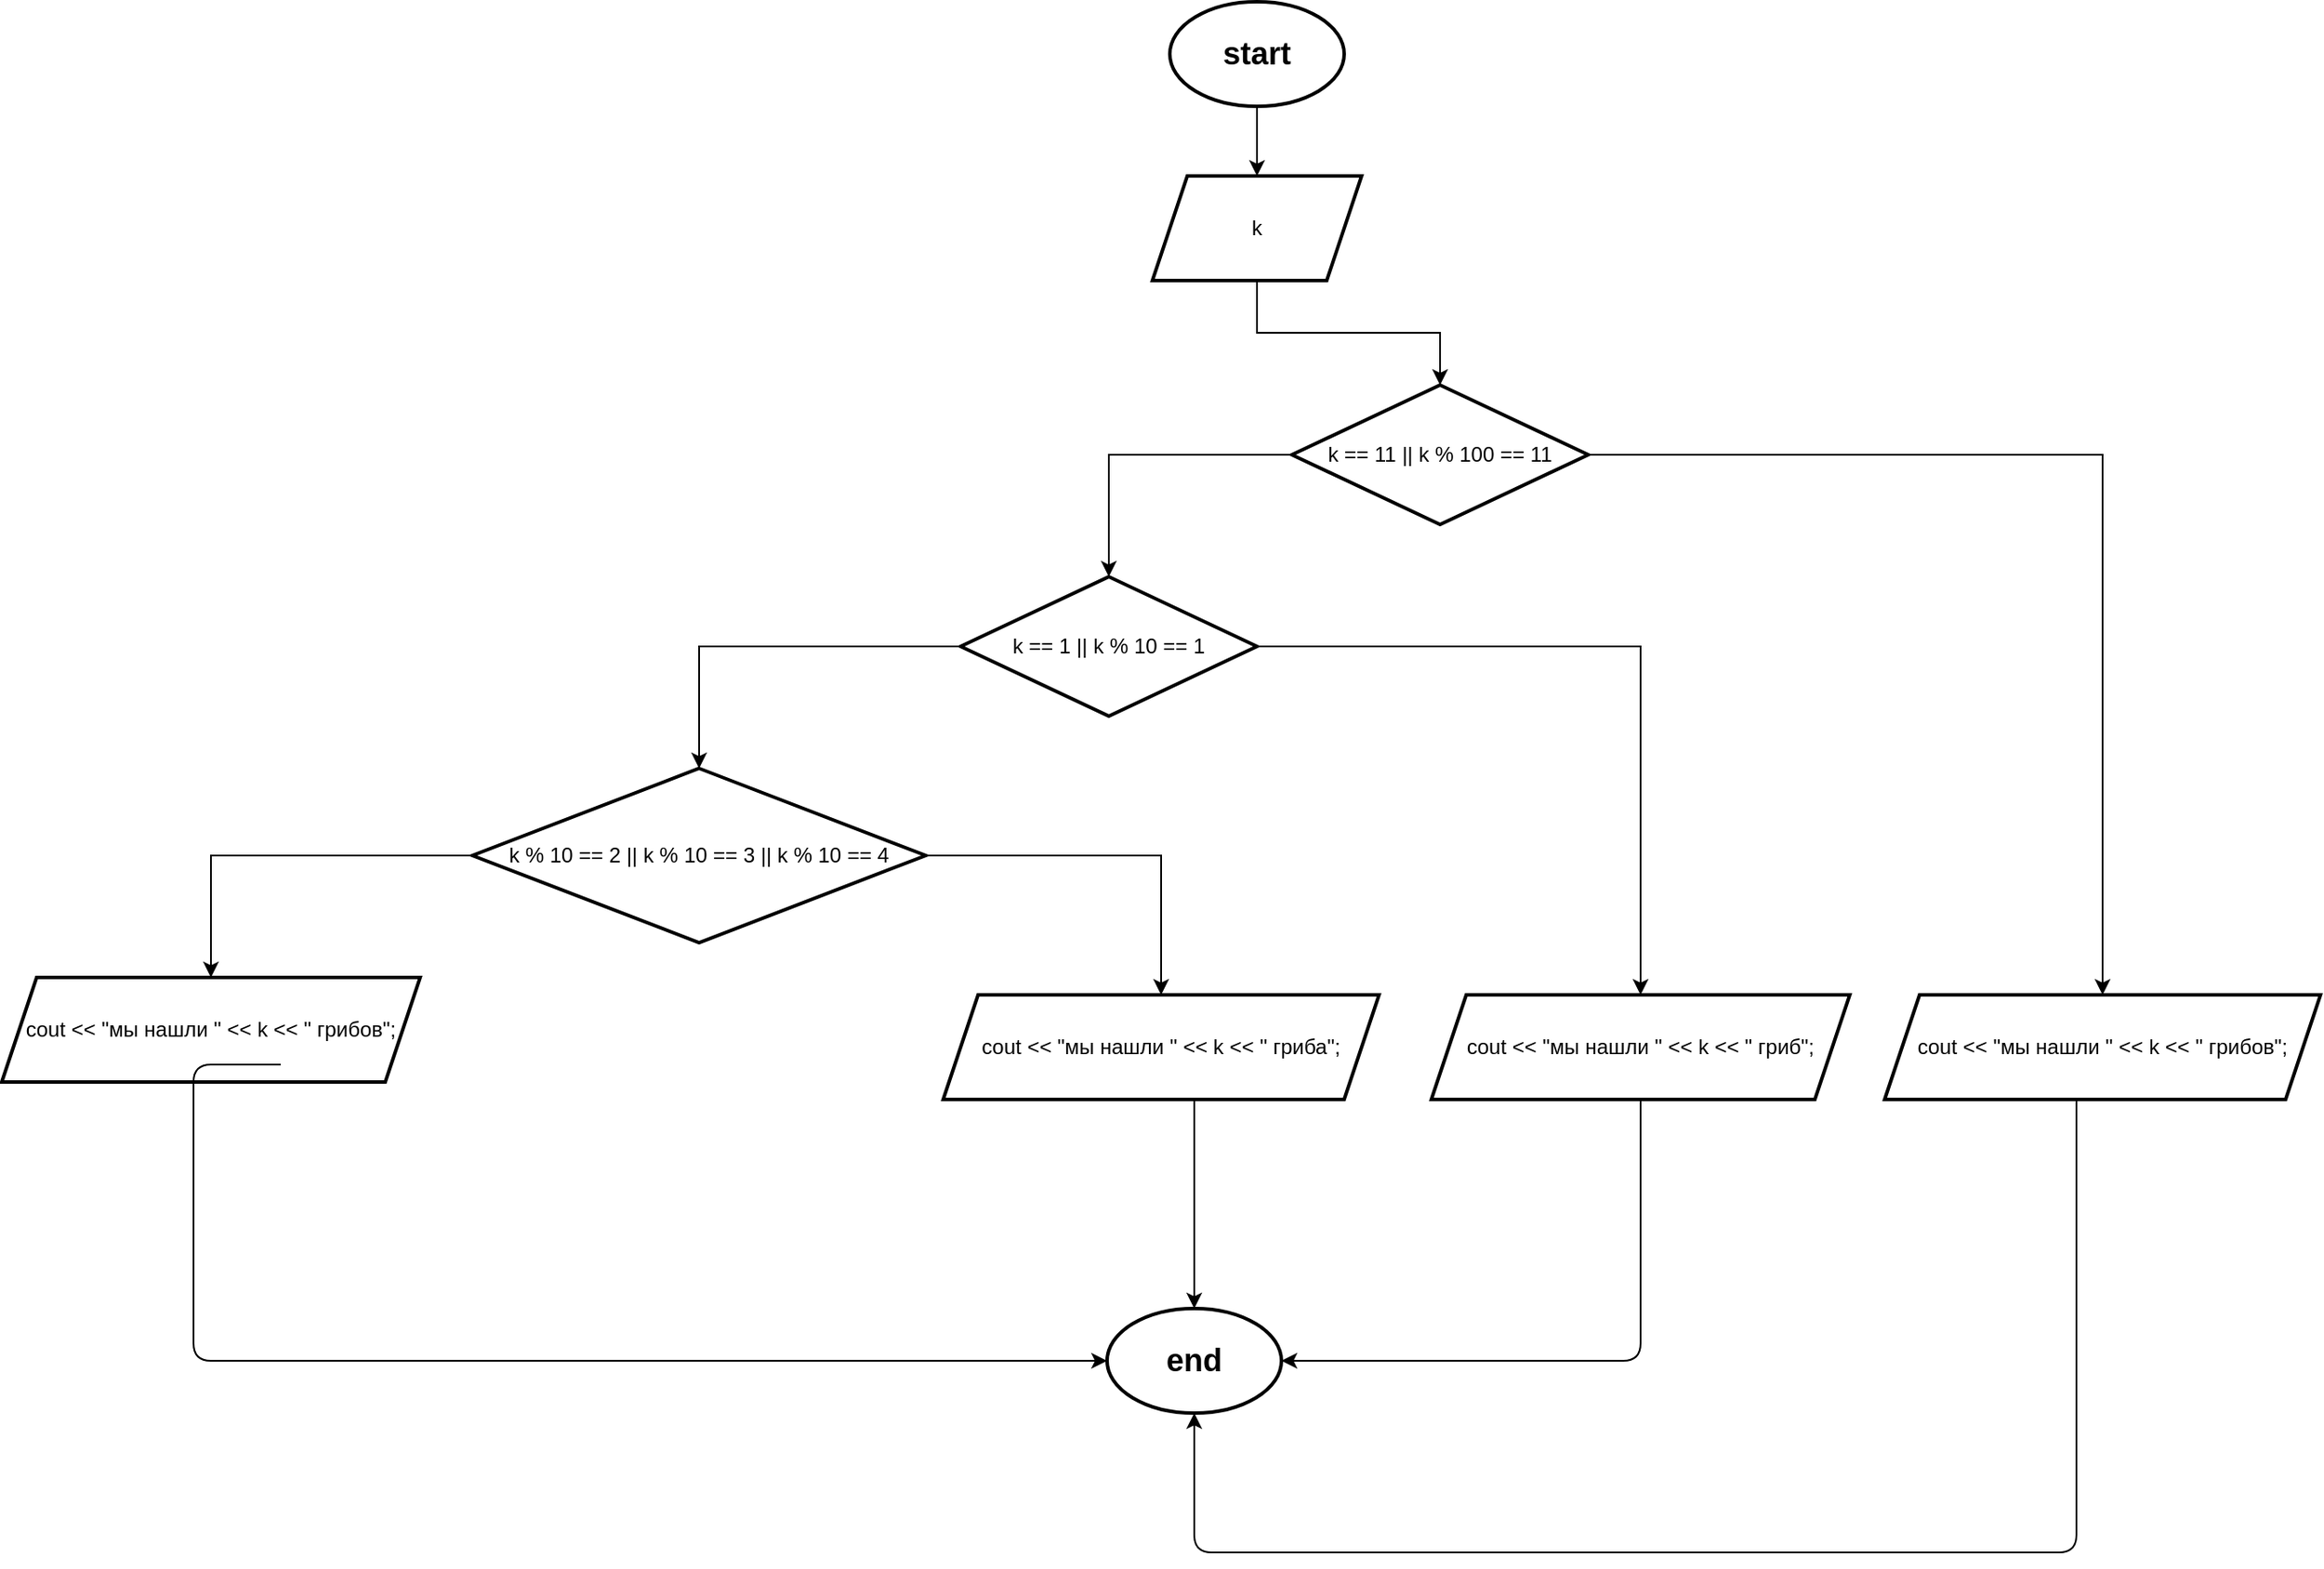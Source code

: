 <mxfile version="13.9.9" type="device"><diagram id="CKTMZwby9__5Fc3OJCQ2" name="Страница 1"><mxGraphModel dx="2107" dy="803" grid="1" gridSize="10" guides="1" tooltips="1" connect="1" arrows="1" fold="1" page="1" pageScale="1" pageWidth="827" pageHeight="1169" math="0" shadow="0"><root><mxCell id="0"/><mxCell id="1" parent="0"/><mxCell id="RgslNhiLcG3aea09WgNw-26" value="" style="edgeStyle=segmentEdgeStyle;endArrow=classic;html=1;entryX=0.5;entryY=1;entryDx=0;entryDy=0;entryPerimeter=0;" edge="1" parent="1" target="RgslNhiLcG3aea09WgNw-20"><mxGeometry width="50" height="50" relative="1" as="geometry"><mxPoint x="930" y="700" as="sourcePoint"/><mxPoint x="320" y="960" as="targetPoint"/><Array as="points"><mxPoint x="930" y="690"/><mxPoint x="870" y="690"/><mxPoint x="870" y="960"/><mxPoint x="364" y="960"/></Array></mxGeometry></mxCell><mxCell id="RgslNhiLcG3aea09WgNw-24" value="" style="edgeStyle=segmentEdgeStyle;endArrow=classic;html=1;entryX=1;entryY=0.5;entryDx=0;entryDy=0;entryPerimeter=0;" edge="1" parent="1" target="RgslNhiLcG3aea09WgNw-20"><mxGeometry width="50" height="50" relative="1" as="geometry"><mxPoint x="670" y="690" as="sourcePoint"/><mxPoint x="620" y="1020" as="targetPoint"/><Array as="points"><mxPoint x="620" y="690"/><mxPoint x="620" y="850"/></Array></mxGeometry></mxCell><mxCell id="RgslNhiLcG3aea09WgNw-21" value="" style="edgeStyle=segmentEdgeStyle;endArrow=classic;html=1;entryX=0.5;entryY=0;entryDx=0;entryDy=0;entryPerimeter=0;" edge="1" parent="1" target="RgslNhiLcG3aea09WgNw-20"><mxGeometry width="50" height="50" relative="1" as="geometry"><mxPoint x="400" y="690" as="sourcePoint"/><mxPoint x="350" y="740" as="targetPoint"/></mxGeometry></mxCell><mxCell id="RgslNhiLcG3aea09WgNw-3" value="" style="edgeStyle=orthogonalEdgeStyle;rounded=0;orthogonalLoop=1;jettySize=auto;html=1;" edge="1" parent="1" source="RgslNhiLcG3aea09WgNw-1" target="RgslNhiLcG3aea09WgNw-2"><mxGeometry relative="1" as="geometry"/></mxCell><mxCell id="RgslNhiLcG3aea09WgNw-1" value="&lt;h2&gt;start&lt;/h2&gt;" style="strokeWidth=2;html=1;shape=mxgraph.flowchart.start_1;whiteSpace=wrap;" vertex="1" parent="1"><mxGeometry x="350" y="70" width="100" height="60" as="geometry"/></mxCell><mxCell id="RgslNhiLcG3aea09WgNw-5" value="" style="edgeStyle=orthogonalEdgeStyle;rounded=0;orthogonalLoop=1;jettySize=auto;html=1;" edge="1" parent="1" source="RgslNhiLcG3aea09WgNw-2" target="RgslNhiLcG3aea09WgNw-4"><mxGeometry relative="1" as="geometry"/></mxCell><mxCell id="RgslNhiLcG3aea09WgNw-2" value="k" style="shape=parallelogram;perimeter=parallelogramPerimeter;whiteSpace=wrap;html=1;fixedSize=1;strokeWidth=2;" vertex="1" parent="1"><mxGeometry x="340" y="170" width="120" height="60" as="geometry"/></mxCell><mxCell id="RgslNhiLcG3aea09WgNw-7" value="" style="edgeStyle=orthogonalEdgeStyle;rounded=0;orthogonalLoop=1;jettySize=auto;html=1;" edge="1" parent="1" source="RgslNhiLcG3aea09WgNw-4" target="RgslNhiLcG3aea09WgNw-6"><mxGeometry relative="1" as="geometry"/></mxCell><mxCell id="RgslNhiLcG3aea09WgNw-9" value="" style="edgeStyle=orthogonalEdgeStyle;rounded=0;orthogonalLoop=1;jettySize=auto;html=1;" edge="1" parent="1" source="RgslNhiLcG3aea09WgNw-4" target="RgslNhiLcG3aea09WgNw-8"><mxGeometry relative="1" as="geometry"/></mxCell><mxCell id="RgslNhiLcG3aea09WgNw-4" value="k == 11 || k % 100 == 11" style="rhombus;whiteSpace=wrap;html=1;strokeWidth=2;" vertex="1" parent="1"><mxGeometry x="420" y="290" width="170" height="80" as="geometry"/></mxCell><mxCell id="RgslNhiLcG3aea09WgNw-6" value="cout &amp;lt;&amp;lt; &quot;мы нашли &quot; &amp;lt;&amp;lt; k &amp;lt;&amp;lt; &quot; грибов&quot;;" style="shape=parallelogram;perimeter=parallelogramPerimeter;whiteSpace=wrap;html=1;fixedSize=1;strokeWidth=2;" vertex="1" parent="1"><mxGeometry x="760" y="640" width="250" height="60" as="geometry"/></mxCell><mxCell id="RgslNhiLcG3aea09WgNw-11" value="" style="edgeStyle=orthogonalEdgeStyle;rounded=0;orthogonalLoop=1;jettySize=auto;html=1;" edge="1" parent="1" source="RgslNhiLcG3aea09WgNw-8" target="RgslNhiLcG3aea09WgNw-10"><mxGeometry relative="1" as="geometry"/></mxCell><mxCell id="RgslNhiLcG3aea09WgNw-13" value="" style="edgeStyle=orthogonalEdgeStyle;rounded=0;orthogonalLoop=1;jettySize=auto;html=1;" edge="1" parent="1" source="RgslNhiLcG3aea09WgNw-8" target="RgslNhiLcG3aea09WgNw-12"><mxGeometry relative="1" as="geometry"/></mxCell><mxCell id="RgslNhiLcG3aea09WgNw-8" value="k == 1 || k % 10 == 1" style="rhombus;whiteSpace=wrap;html=1;strokeWidth=2;" vertex="1" parent="1"><mxGeometry x="230" y="400" width="170" height="80" as="geometry"/></mxCell><mxCell id="RgslNhiLcG3aea09WgNw-10" value="cout &amp;lt;&amp;lt; &quot;мы нашли &quot; &amp;lt;&amp;lt; k &amp;lt;&amp;lt; &quot; гриб&quot;;" style="shape=parallelogram;perimeter=parallelogramPerimeter;whiteSpace=wrap;html=1;fixedSize=1;strokeWidth=2;" vertex="1" parent="1"><mxGeometry x="500" y="640" width="240" height="60" as="geometry"/></mxCell><mxCell id="RgslNhiLcG3aea09WgNw-17" value="" style="edgeStyle=orthogonalEdgeStyle;rounded=0;orthogonalLoop=1;jettySize=auto;html=1;" edge="1" parent="1" source="RgslNhiLcG3aea09WgNw-12" target="RgslNhiLcG3aea09WgNw-16"><mxGeometry relative="1" as="geometry"/></mxCell><mxCell id="RgslNhiLcG3aea09WgNw-19" value="" style="edgeStyle=orthogonalEdgeStyle;rounded=0;orthogonalLoop=1;jettySize=auto;html=1;" edge="1" parent="1" source="RgslNhiLcG3aea09WgNw-12" target="RgslNhiLcG3aea09WgNw-18"><mxGeometry relative="1" as="geometry"/></mxCell><mxCell id="RgslNhiLcG3aea09WgNw-12" value="k % 10 == 2 || k % 10 == 3 || k % 10 == 4" style="rhombus;whiteSpace=wrap;html=1;strokeWidth=2;" vertex="1" parent="1"><mxGeometry x="-50" y="510" width="260" height="100" as="geometry"/></mxCell><mxCell id="RgslNhiLcG3aea09WgNw-16" value="cout &amp;lt;&amp;lt; &quot;мы нашли &quot; &amp;lt;&amp;lt; k &amp;lt;&amp;lt; &quot; гриба&quot;;" style="shape=parallelogram;perimeter=parallelogramPerimeter;whiteSpace=wrap;html=1;fixedSize=1;strokeWidth=2;" vertex="1" parent="1"><mxGeometry x="220" y="640" width="250" height="60" as="geometry"/></mxCell><mxCell id="RgslNhiLcG3aea09WgNw-18" value="cout &amp;lt;&amp;lt; &quot;мы нашли &quot; &amp;lt;&amp;lt; k &amp;lt;&amp;lt; &quot; грибов&quot;;" style="shape=parallelogram;perimeter=parallelogramPerimeter;whiteSpace=wrap;html=1;fixedSize=1;strokeWidth=2;" vertex="1" parent="1"><mxGeometry x="-320" y="630" width="240" height="60" as="geometry"/></mxCell><mxCell id="RgslNhiLcG3aea09WgNw-20" value="&lt;h2&gt;end&lt;/h2&gt;" style="strokeWidth=2;html=1;shape=mxgraph.flowchart.start_1;whiteSpace=wrap;" vertex="1" parent="1"><mxGeometry x="314" y="820" width="100" height="60" as="geometry"/></mxCell><mxCell id="RgslNhiLcG3aea09WgNw-22" value="" style="edgeStyle=segmentEdgeStyle;endArrow=classic;html=1;entryX=0;entryY=0.5;entryDx=0;entryDy=0;entryPerimeter=0;" edge="1" parent="1" target="RgslNhiLcG3aea09WgNw-20"><mxGeometry width="50" height="50" relative="1" as="geometry"><mxPoint x="-160" y="680" as="sourcePoint"/><mxPoint x="-210" y="1010" as="targetPoint"/><Array as="points"><mxPoint x="-210" y="680"/><mxPoint x="-210" y="850"/></Array></mxGeometry></mxCell></root></mxGraphModel></diagram></mxfile>